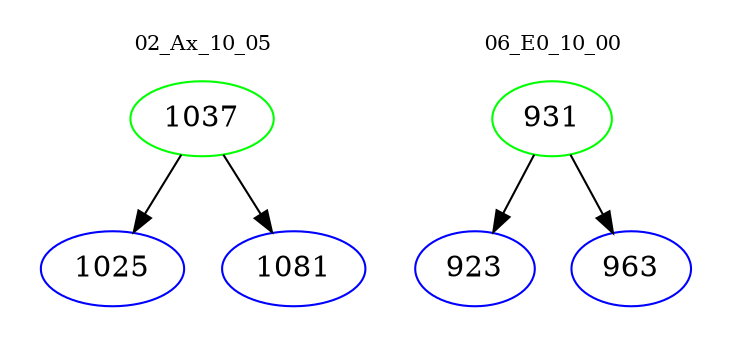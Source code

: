 digraph{
subgraph cluster_0 {
color = white
label = "02_Ax_10_05";
fontsize=10;
T0_1037 [label="1037", color="green"]
T0_1037 -> T0_1025 [color="black"]
T0_1025 [label="1025", color="blue"]
T0_1037 -> T0_1081 [color="black"]
T0_1081 [label="1081", color="blue"]
}
subgraph cluster_1 {
color = white
label = "06_E0_10_00";
fontsize=10;
T1_931 [label="931", color="green"]
T1_931 -> T1_923 [color="black"]
T1_923 [label="923", color="blue"]
T1_931 -> T1_963 [color="black"]
T1_963 [label="963", color="blue"]
}
}
